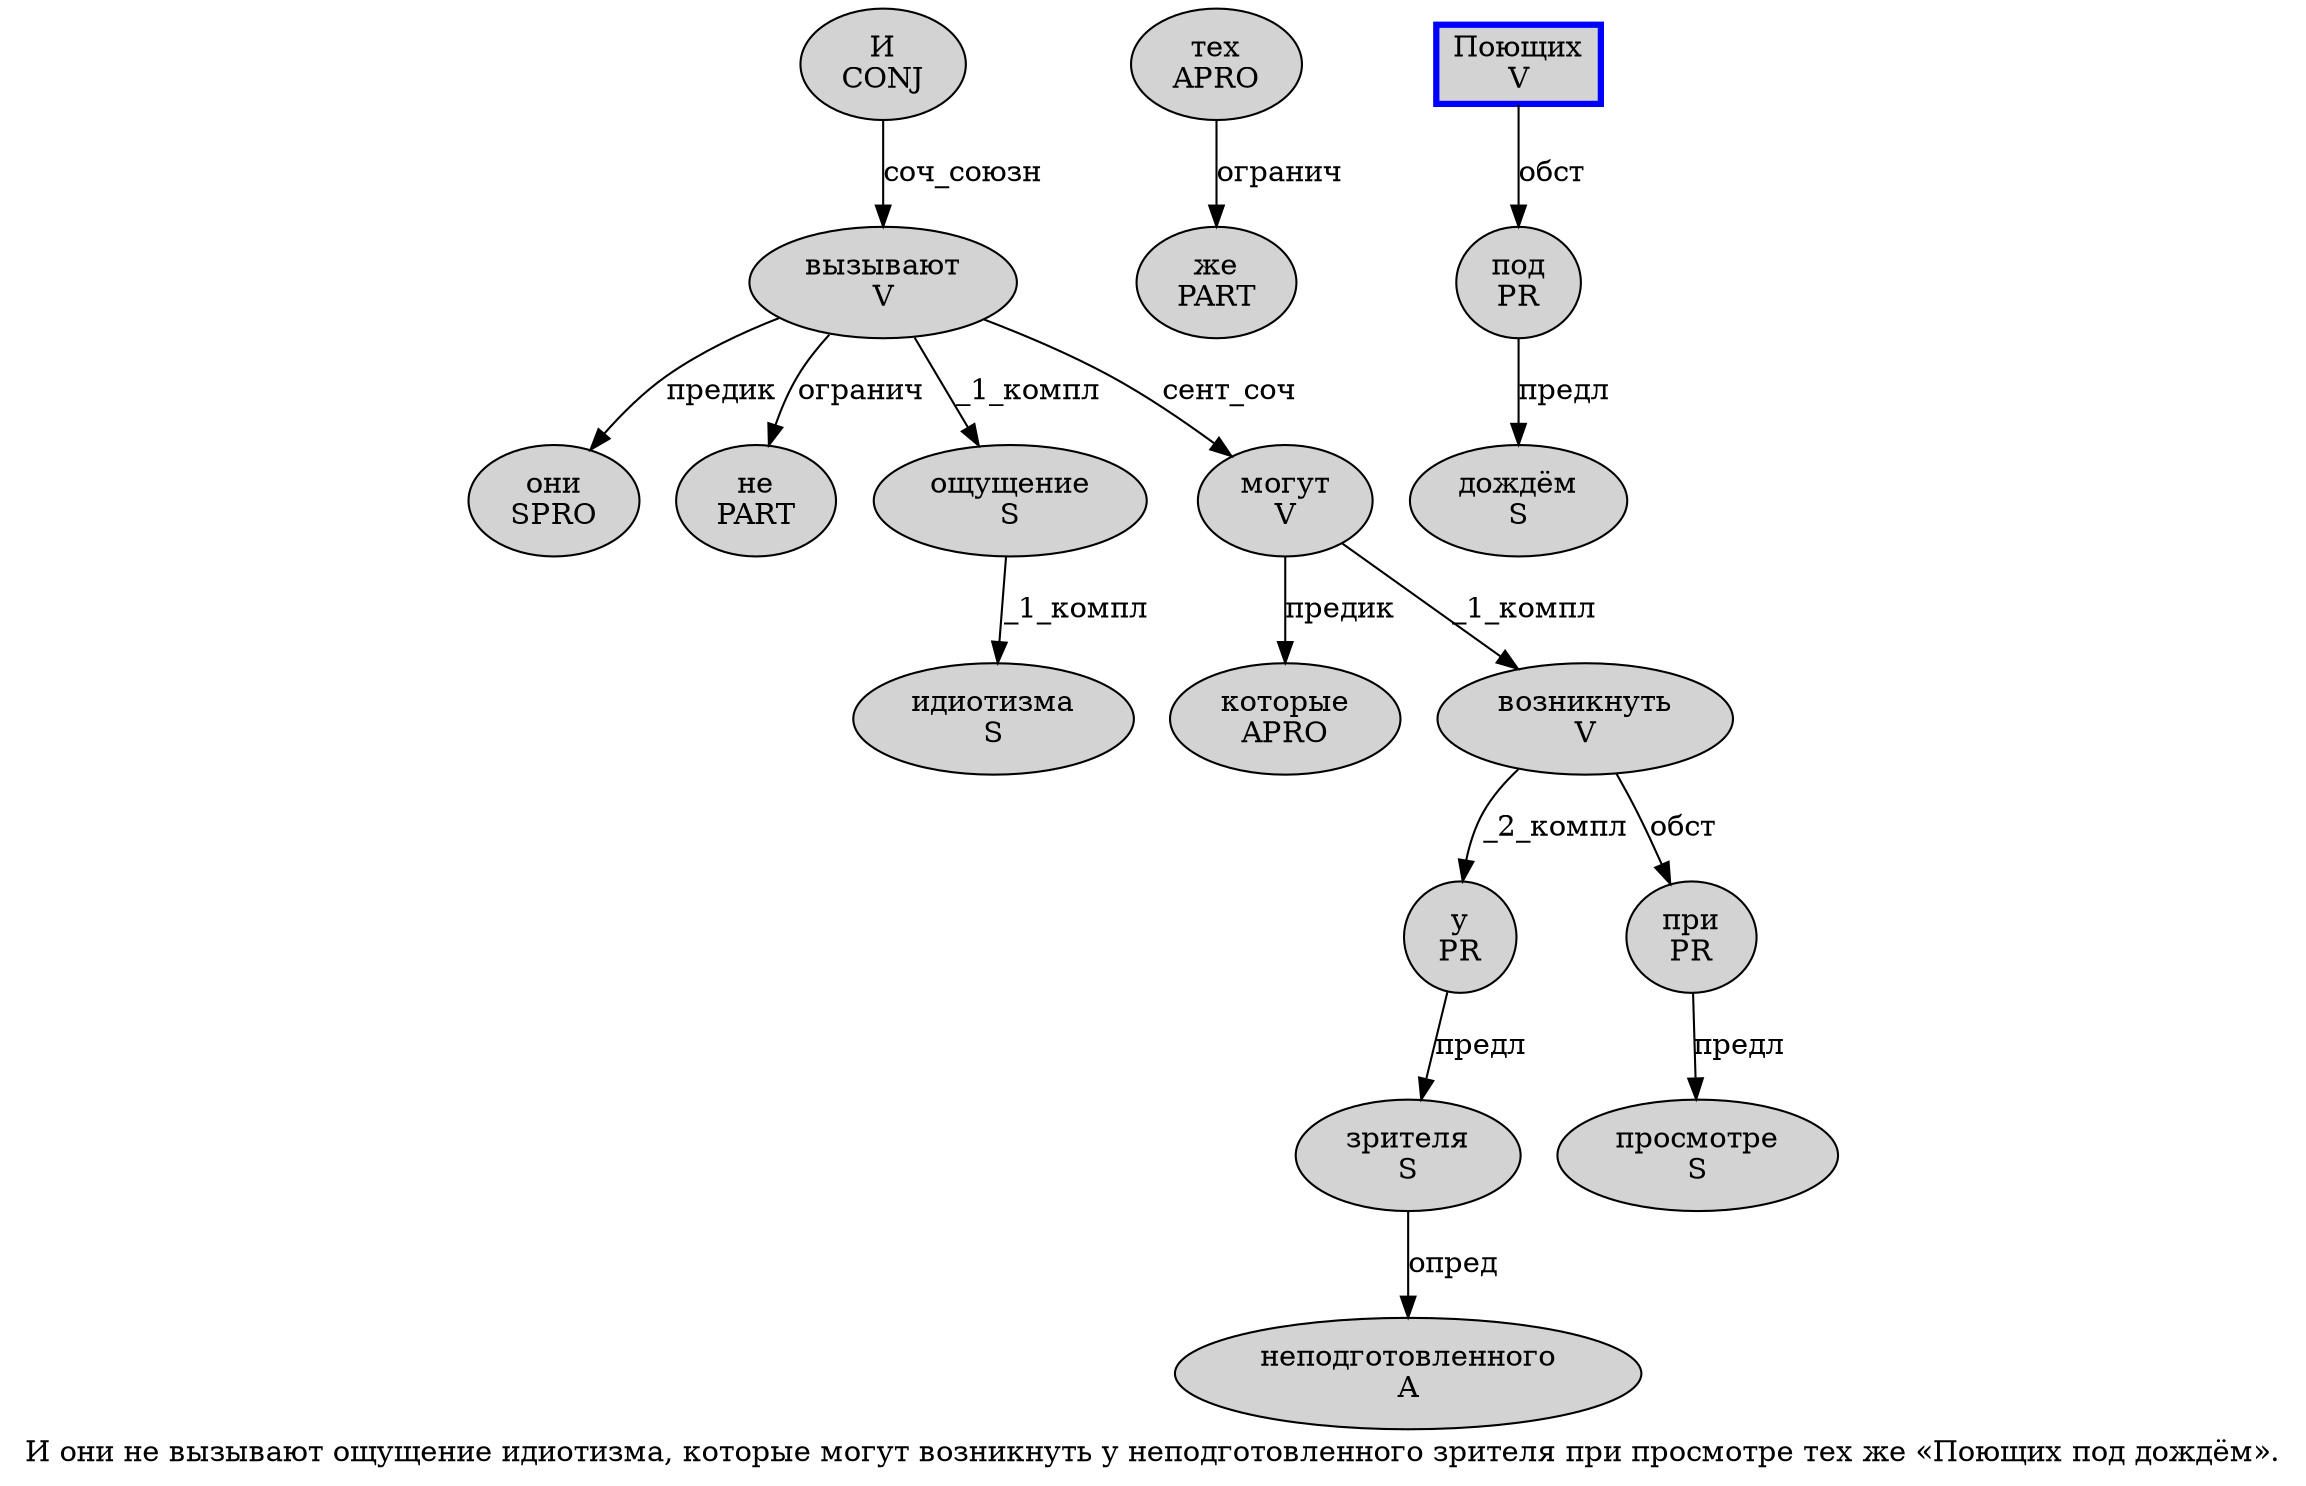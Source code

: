 digraph SENTENCE_205 {
	graph [label="И они не вызывают ощущение идиотизма, которые могут возникнуть у неподготовленного зрителя при просмотре тех же «Поющих под дождём»."]
	node [style=filled]
		0 [label="И
CONJ" color="" fillcolor=lightgray penwidth=1 shape=ellipse]
		1 [label="они
SPRO" color="" fillcolor=lightgray penwidth=1 shape=ellipse]
		2 [label="не
PART" color="" fillcolor=lightgray penwidth=1 shape=ellipse]
		3 [label="вызывают
V" color="" fillcolor=lightgray penwidth=1 shape=ellipse]
		4 [label="ощущение
S" color="" fillcolor=lightgray penwidth=1 shape=ellipse]
		5 [label="идиотизма
S" color="" fillcolor=lightgray penwidth=1 shape=ellipse]
		7 [label="которые
APRO" color="" fillcolor=lightgray penwidth=1 shape=ellipse]
		8 [label="могут
V" color="" fillcolor=lightgray penwidth=1 shape=ellipse]
		9 [label="возникнуть
V" color="" fillcolor=lightgray penwidth=1 shape=ellipse]
		10 [label="у
PR" color="" fillcolor=lightgray penwidth=1 shape=ellipse]
		11 [label="неподготовленного
A" color="" fillcolor=lightgray penwidth=1 shape=ellipse]
		12 [label="зрителя
S" color="" fillcolor=lightgray penwidth=1 shape=ellipse]
		13 [label="при
PR" color="" fillcolor=lightgray penwidth=1 shape=ellipse]
		14 [label="просмотре
S" color="" fillcolor=lightgray penwidth=1 shape=ellipse]
		15 [label="тех
APRO" color="" fillcolor=lightgray penwidth=1 shape=ellipse]
		16 [label="же
PART" color="" fillcolor=lightgray penwidth=1 shape=ellipse]
		18 [label="Поющих
V" color=blue fillcolor=lightgray penwidth=3 shape=box]
		19 [label="под
PR" color="" fillcolor=lightgray penwidth=1 shape=ellipse]
		20 [label="дождём
S" color="" fillcolor=lightgray penwidth=1 shape=ellipse]
			0 -> 3 [label="соч_союзн"]
			9 -> 10 [label="_2_компл"]
			9 -> 13 [label="обст"]
			3 -> 1 [label="предик"]
			3 -> 2 [label="огранич"]
			3 -> 4 [label="_1_компл"]
			3 -> 8 [label="сент_соч"]
			4 -> 5 [label="_1_компл"]
			10 -> 12 [label="предл"]
			12 -> 11 [label="опред"]
			8 -> 7 [label="предик"]
			8 -> 9 [label="_1_компл"]
			15 -> 16 [label="огранич"]
			13 -> 14 [label="предл"]
			19 -> 20 [label="предл"]
			18 -> 19 [label="обст"]
}